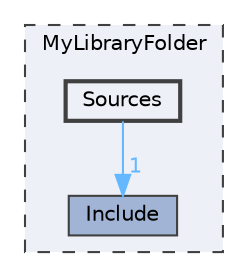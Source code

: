 digraph "C:/Users/K.Lourenco/source/repos/CMake_Ninja/MyLibraryFolder/Sources"
{
 // LATEX_PDF_SIZE
  bgcolor="transparent";
  edge [fontname=Helvetica,fontsize=10,labelfontname=Helvetica,labelfontsize=10];
  node [fontname=Helvetica,fontsize=10,shape=box,height=0.2,width=0.4];
  compound=true
  subgraph clusterdir_4c8a712660d196a2efdbe3c38ebda330 {
    graph [ bgcolor="#edf0f7", pencolor="grey25", label="MyLibraryFolder", fontname=Helvetica,fontsize=10 style="filled,dashed", URL="dir_4c8a712660d196a2efdbe3c38ebda330.html",tooltip=""]
  dir_5a2359db4b13a68dd7af29d4a7fca0fd [label="Include", fillcolor="#a2b4d6", color="grey25", style="filled", URL="dir_5a2359db4b13a68dd7af29d4a7fca0fd.html",tooltip=""];
  dir_a738686e404e39f6c724618f2cbfa6d4 [label="Sources", fillcolor="#edf0f7", color="grey25", style="filled,bold", URL="dir_a738686e404e39f6c724618f2cbfa6d4.html",tooltip=""];
  }
  dir_a738686e404e39f6c724618f2cbfa6d4->dir_5a2359db4b13a68dd7af29d4a7fca0fd [headlabel="1", labeldistance=1.5 headhref="dir_000003_000001.html" href="dir_000003_000001.html" color="steelblue1" fontcolor="steelblue1"];
}

